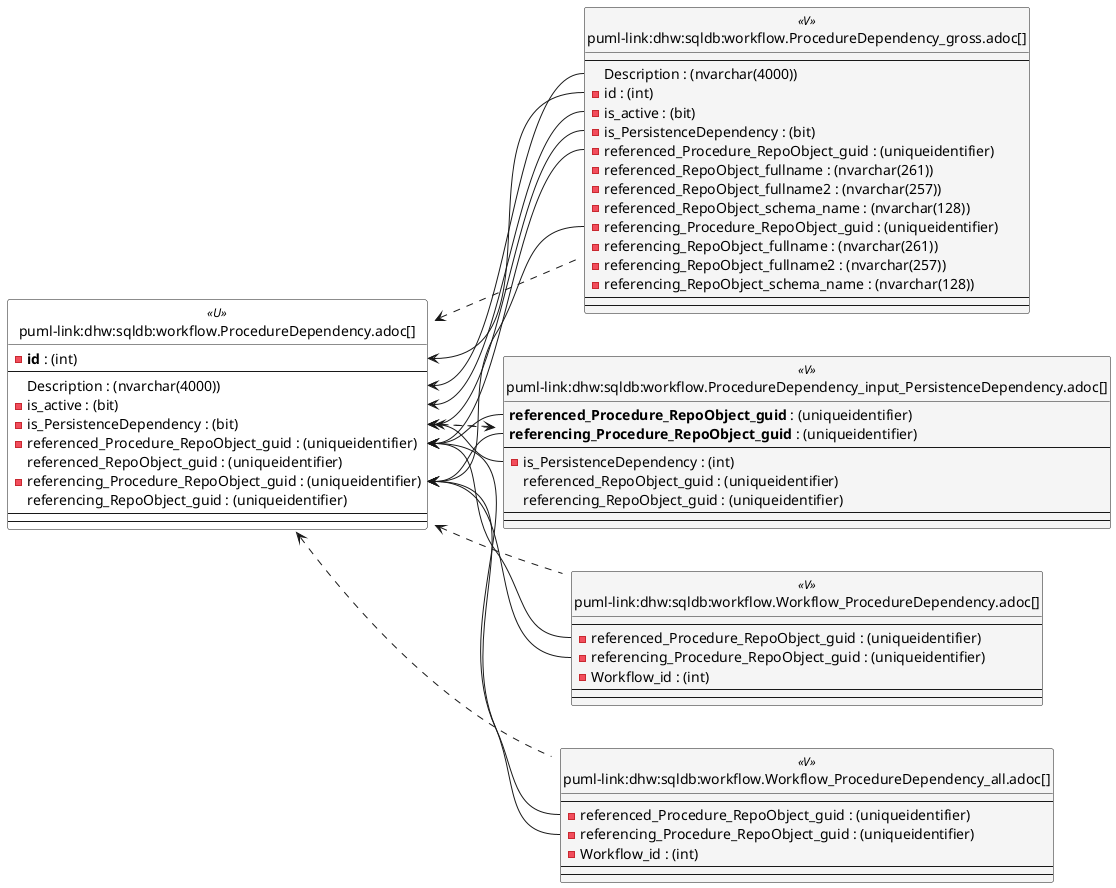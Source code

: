 @startuml
left to right direction
'top to bottom direction
hide circle
'avoide "." issues:
set namespaceSeparator none


skinparam class {
  BackgroundColor White
  BackgroundColor<<FN>> Yellow
  BackgroundColor<<FS>> Yellow
  BackgroundColor<<FT>> LightGray
  BackgroundColor<<IF>> Yellow
  BackgroundColor<<IS>> Yellow
  BackgroundColor<<P>> Aqua
  BackgroundColor<<PC>> Aqua
  BackgroundColor<<SN>> Yellow
  BackgroundColor<<SO>> SlateBlue
  BackgroundColor<<TF>> LightGray
  BackgroundColor<<TR>> Tomato
  BackgroundColor<<U>> White
  BackgroundColor<<V>> WhiteSmoke
  BackgroundColor<<X>> Aqua
  BackgroundColor<<external>> AliceBlue
}


entity "puml-link:dhw:sqldb:workflow.ProcedureDependency.adoc[]" as workflow.ProcedureDependency << U >> {
  - **id** : (int)
  --
  Description : (nvarchar(4000))
  - is_active : (bit)
  - is_PersistenceDependency : (bit)
  - referenced_Procedure_RepoObject_guid : (uniqueidentifier)
  referenced_RepoObject_guid : (uniqueidentifier)
  - referencing_Procedure_RepoObject_guid : (uniqueidentifier)
  referencing_RepoObject_guid : (uniqueidentifier)
  --
  --
}

entity "puml-link:dhw:sqldb:workflow.ProcedureDependency_gross.adoc[]" as workflow.ProcedureDependency_gross << V >> {
  --
  Description : (nvarchar(4000))
  - id : (int)
  - is_active : (bit)
  - is_PersistenceDependency : (bit)
  - referenced_Procedure_RepoObject_guid : (uniqueidentifier)
  - referenced_RepoObject_fullname : (nvarchar(261))
  - referenced_RepoObject_fullname2 : (nvarchar(257))
  - referenced_RepoObject_schema_name : (nvarchar(128))
  - referencing_Procedure_RepoObject_guid : (uniqueidentifier)
  - referencing_RepoObject_fullname : (nvarchar(261))
  - referencing_RepoObject_fullname2 : (nvarchar(257))
  - referencing_RepoObject_schema_name : (nvarchar(128))
  --
  --
}

entity "puml-link:dhw:sqldb:workflow.ProcedureDependency_input_PersistenceDependency.adoc[]" as workflow.ProcedureDependency_input_PersistenceDependency << V >> {
  **referenced_Procedure_RepoObject_guid** : (uniqueidentifier)
  **referencing_Procedure_RepoObject_guid** : (uniqueidentifier)
  --
  - is_PersistenceDependency : (int)
  referenced_RepoObject_guid : (uniqueidentifier)
  referencing_RepoObject_guid : (uniqueidentifier)
  --
  --
}

entity "puml-link:dhw:sqldb:workflow.Workflow_ProcedureDependency.adoc[]" as workflow.Workflow_ProcedureDependency << V >> {
  --
  - referenced_Procedure_RepoObject_guid : (uniqueidentifier)
  - referencing_Procedure_RepoObject_guid : (uniqueidentifier)
  - Workflow_id : (int)
  --
  --
}

entity "puml-link:dhw:sqldb:workflow.Workflow_ProcedureDependency_all.adoc[]" as workflow.Workflow_ProcedureDependency_all << V >> {
  --
  - referenced_Procedure_RepoObject_guid : (uniqueidentifier)
  - referencing_Procedure_RepoObject_guid : (uniqueidentifier)
  - Workflow_id : (int)
  --
  --
}

workflow.ProcedureDependency <.. workflow.ProcedureDependency_gross
workflow.ProcedureDependency <.. workflow.ProcedureDependency_input_PersistenceDependency
workflow.ProcedureDependency <.. workflow.Workflow_ProcedureDependency_all
workflow.ProcedureDependency <.. workflow.Workflow_ProcedureDependency
workflow.ProcedureDependency_input_PersistenceDependency <.. workflow.ProcedureDependency
"workflow.ProcedureDependency::Description" <-- "workflow.ProcedureDependency_gross::Description"
"workflow.ProcedureDependency::id" <-- "workflow.ProcedureDependency_gross::id"
"workflow.ProcedureDependency::is_active" <-- "workflow.ProcedureDependency_gross::is_active"
"workflow.ProcedureDependency::is_PersistenceDependency" <-- "workflow.ProcedureDependency_gross::is_PersistenceDependency"
"workflow.ProcedureDependency::is_PersistenceDependency" <-- "workflow.ProcedureDependency_input_PersistenceDependency::is_PersistenceDependency"
"workflow.ProcedureDependency::referenced_Procedure_RepoObject_guid" <-- "workflow.ProcedureDependency_gross::referenced_Procedure_RepoObject_guid"
"workflow.ProcedureDependency::referenced_Procedure_RepoObject_guid" <-- "workflow.ProcedureDependency_input_PersistenceDependency::referenced_Procedure_RepoObject_guid"
"workflow.ProcedureDependency::referenced_Procedure_RepoObject_guid" <-- "workflow.Workflow_ProcedureDependency::referenced_Procedure_RepoObject_guid"
"workflow.ProcedureDependency::referenced_Procedure_RepoObject_guid" <-- "workflow.Workflow_ProcedureDependency_all::referenced_Procedure_RepoObject_guid"
"workflow.ProcedureDependency::referencing_Procedure_RepoObject_guid" <-- "workflow.ProcedureDependency_gross::referencing_Procedure_RepoObject_guid"
"workflow.ProcedureDependency::referencing_Procedure_RepoObject_guid" <-- "workflow.ProcedureDependency_input_PersistenceDependency::referencing_Procedure_RepoObject_guid"
"workflow.ProcedureDependency::referencing_Procedure_RepoObject_guid" <-- "workflow.Workflow_ProcedureDependency::referencing_Procedure_RepoObject_guid"
"workflow.ProcedureDependency::referencing_Procedure_RepoObject_guid" <-- "workflow.Workflow_ProcedureDependency_all::referencing_Procedure_RepoObject_guid"
@enduml

